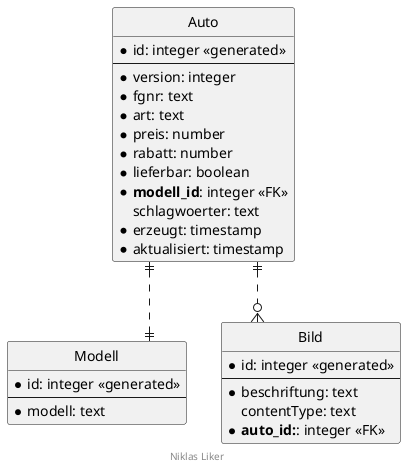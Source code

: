 ' Preview durch <Alt>d

@startuml ER Diagramm

' hide the spot
hide circle

' evtl. Prbleme mit Kraehenfuessen vermeiden
skinparam linetype ortho

entity "Auto" {
  * id: integer <<generated>>
  --
  * version: integer
  * fgnr: text
  * art: text
  * preis: number
  * rabatt: number
  * lieferbar: boolean
  * **modell_id**: integer <<FK>>
    schlagwoerter: text
  * erzeugt: timestamp
  * aktualisiert: timestamp
}

entity "Modell" {
  * id: integer <<generated>>
  --
  * modell: text
}

entity "Bild" {
  * id: integer <<generated>>
  --
  * beschriftung: text
    contentType: text
  * **auto_id:**: integer <<FK>>
}

Auto ||..|| Modell
Auto ||..o{ Bild

footer Niklas Liker

@enduml
